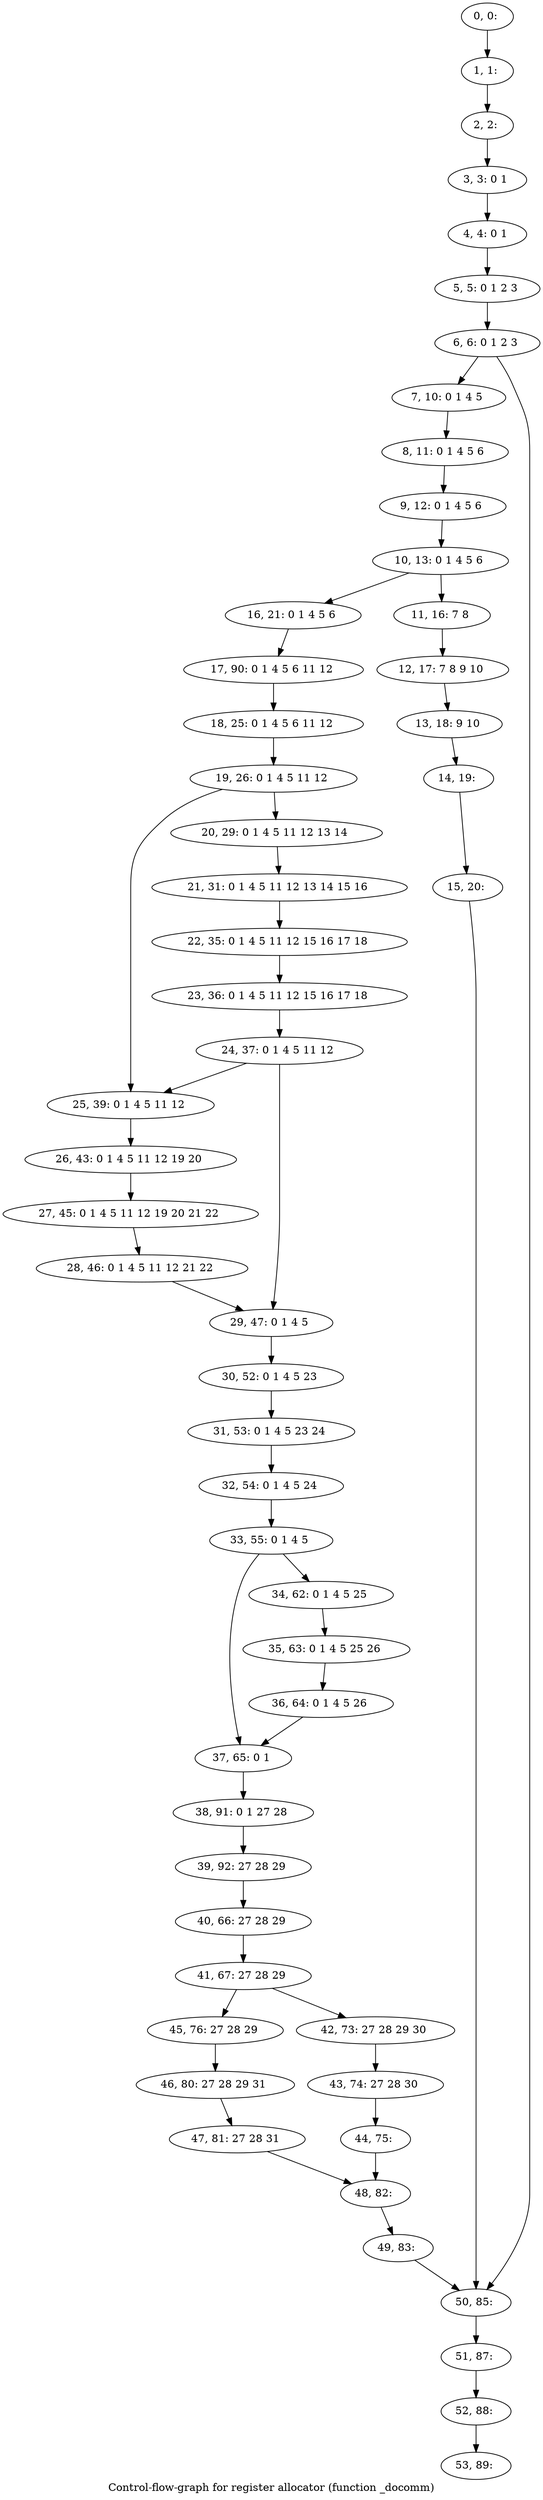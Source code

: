 digraph G {
graph [label="Control-flow-graph for register allocator (function _docomm)"]
0[label="0, 0: "];
1[label="1, 1: "];
2[label="2, 2: "];
3[label="3, 3: 0 1 "];
4[label="4, 4: 0 1 "];
5[label="5, 5: 0 1 2 3 "];
6[label="6, 6: 0 1 2 3 "];
7[label="7, 10: 0 1 4 5 "];
8[label="8, 11: 0 1 4 5 6 "];
9[label="9, 12: 0 1 4 5 6 "];
10[label="10, 13: 0 1 4 5 6 "];
11[label="11, 16: 7 8 "];
12[label="12, 17: 7 8 9 10 "];
13[label="13, 18: 9 10 "];
14[label="14, 19: "];
15[label="15, 20: "];
16[label="16, 21: 0 1 4 5 6 "];
17[label="17, 90: 0 1 4 5 6 11 12 "];
18[label="18, 25: 0 1 4 5 6 11 12 "];
19[label="19, 26: 0 1 4 5 11 12 "];
20[label="20, 29: 0 1 4 5 11 12 13 14 "];
21[label="21, 31: 0 1 4 5 11 12 13 14 15 16 "];
22[label="22, 35: 0 1 4 5 11 12 15 16 17 18 "];
23[label="23, 36: 0 1 4 5 11 12 15 16 17 18 "];
24[label="24, 37: 0 1 4 5 11 12 "];
25[label="25, 39: 0 1 4 5 11 12 "];
26[label="26, 43: 0 1 4 5 11 12 19 20 "];
27[label="27, 45: 0 1 4 5 11 12 19 20 21 22 "];
28[label="28, 46: 0 1 4 5 11 12 21 22 "];
29[label="29, 47: 0 1 4 5 "];
30[label="30, 52: 0 1 4 5 23 "];
31[label="31, 53: 0 1 4 5 23 24 "];
32[label="32, 54: 0 1 4 5 24 "];
33[label="33, 55: 0 1 4 5 "];
34[label="34, 62: 0 1 4 5 25 "];
35[label="35, 63: 0 1 4 5 25 26 "];
36[label="36, 64: 0 1 4 5 26 "];
37[label="37, 65: 0 1 "];
38[label="38, 91: 0 1 27 28 "];
39[label="39, 92: 27 28 29 "];
40[label="40, 66: 27 28 29 "];
41[label="41, 67: 27 28 29 "];
42[label="42, 73: 27 28 29 30 "];
43[label="43, 74: 27 28 30 "];
44[label="44, 75: "];
45[label="45, 76: 27 28 29 "];
46[label="46, 80: 27 28 29 31 "];
47[label="47, 81: 27 28 31 "];
48[label="48, 82: "];
49[label="49, 83: "];
50[label="50, 85: "];
51[label="51, 87: "];
52[label="52, 88: "];
53[label="53, 89: "];
0->1 ;
1->2 ;
2->3 ;
3->4 ;
4->5 ;
5->6 ;
6->7 ;
6->50 ;
7->8 ;
8->9 ;
9->10 ;
10->11 ;
10->16 ;
11->12 ;
12->13 ;
13->14 ;
14->15 ;
15->50 ;
16->17 ;
17->18 ;
18->19 ;
19->20 ;
19->25 ;
20->21 ;
21->22 ;
22->23 ;
23->24 ;
24->25 ;
24->29 ;
25->26 ;
26->27 ;
27->28 ;
28->29 ;
29->30 ;
30->31 ;
31->32 ;
32->33 ;
33->34 ;
33->37 ;
34->35 ;
35->36 ;
36->37 ;
37->38 ;
38->39 ;
39->40 ;
40->41 ;
41->42 ;
41->45 ;
42->43 ;
43->44 ;
44->48 ;
45->46 ;
46->47 ;
47->48 ;
48->49 ;
49->50 ;
50->51 ;
51->52 ;
52->53 ;
}
